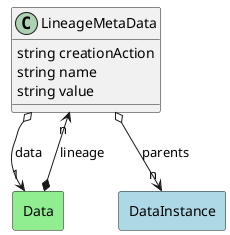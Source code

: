 @startuml

class "LineageMetaData" as Model {
 string creationAction
 string name
 string value

 
}

rectangle "DataInstance" as DataInstance #lightblue {
}

Model o--> "n" DataInstance : parents


rectangle "Data" as Data #lightblue {
}

Model o--> "1" Data : data




    rectangle "Data" as Data #lightgreen {
    }
    
        Data   *--> "n" Model : "lineage"
    

@enduml
